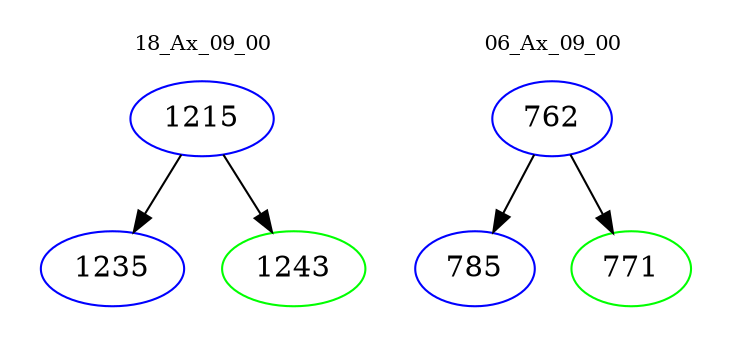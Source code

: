 digraph{
subgraph cluster_0 {
color = white
label = "18_Ax_09_00";
fontsize=10;
T0_1215 [label="1215", color="blue"]
T0_1215 -> T0_1235 [color="black"]
T0_1235 [label="1235", color="blue"]
T0_1215 -> T0_1243 [color="black"]
T0_1243 [label="1243", color="green"]
}
subgraph cluster_1 {
color = white
label = "06_Ax_09_00";
fontsize=10;
T1_762 [label="762", color="blue"]
T1_762 -> T1_785 [color="black"]
T1_785 [label="785", color="blue"]
T1_762 -> T1_771 [color="black"]
T1_771 [label="771", color="green"]
}
}
